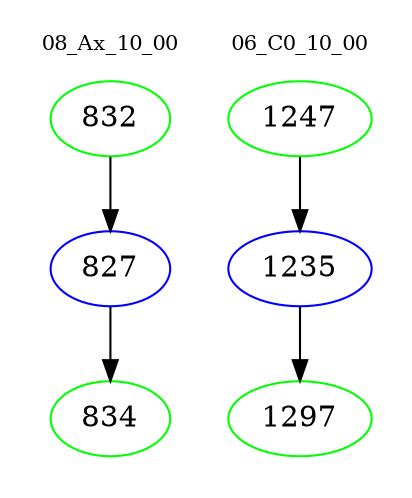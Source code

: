 digraph{
subgraph cluster_0 {
color = white
label = "08_Ax_10_00";
fontsize=10;
T0_832 [label="832", color="green"]
T0_832 -> T0_827 [color="black"]
T0_827 [label="827", color="blue"]
T0_827 -> T0_834 [color="black"]
T0_834 [label="834", color="green"]
}
subgraph cluster_1 {
color = white
label = "06_C0_10_00";
fontsize=10;
T1_1247 [label="1247", color="green"]
T1_1247 -> T1_1235 [color="black"]
T1_1235 [label="1235", color="blue"]
T1_1235 -> T1_1297 [color="black"]
T1_1297 [label="1297", color="green"]
}
}
